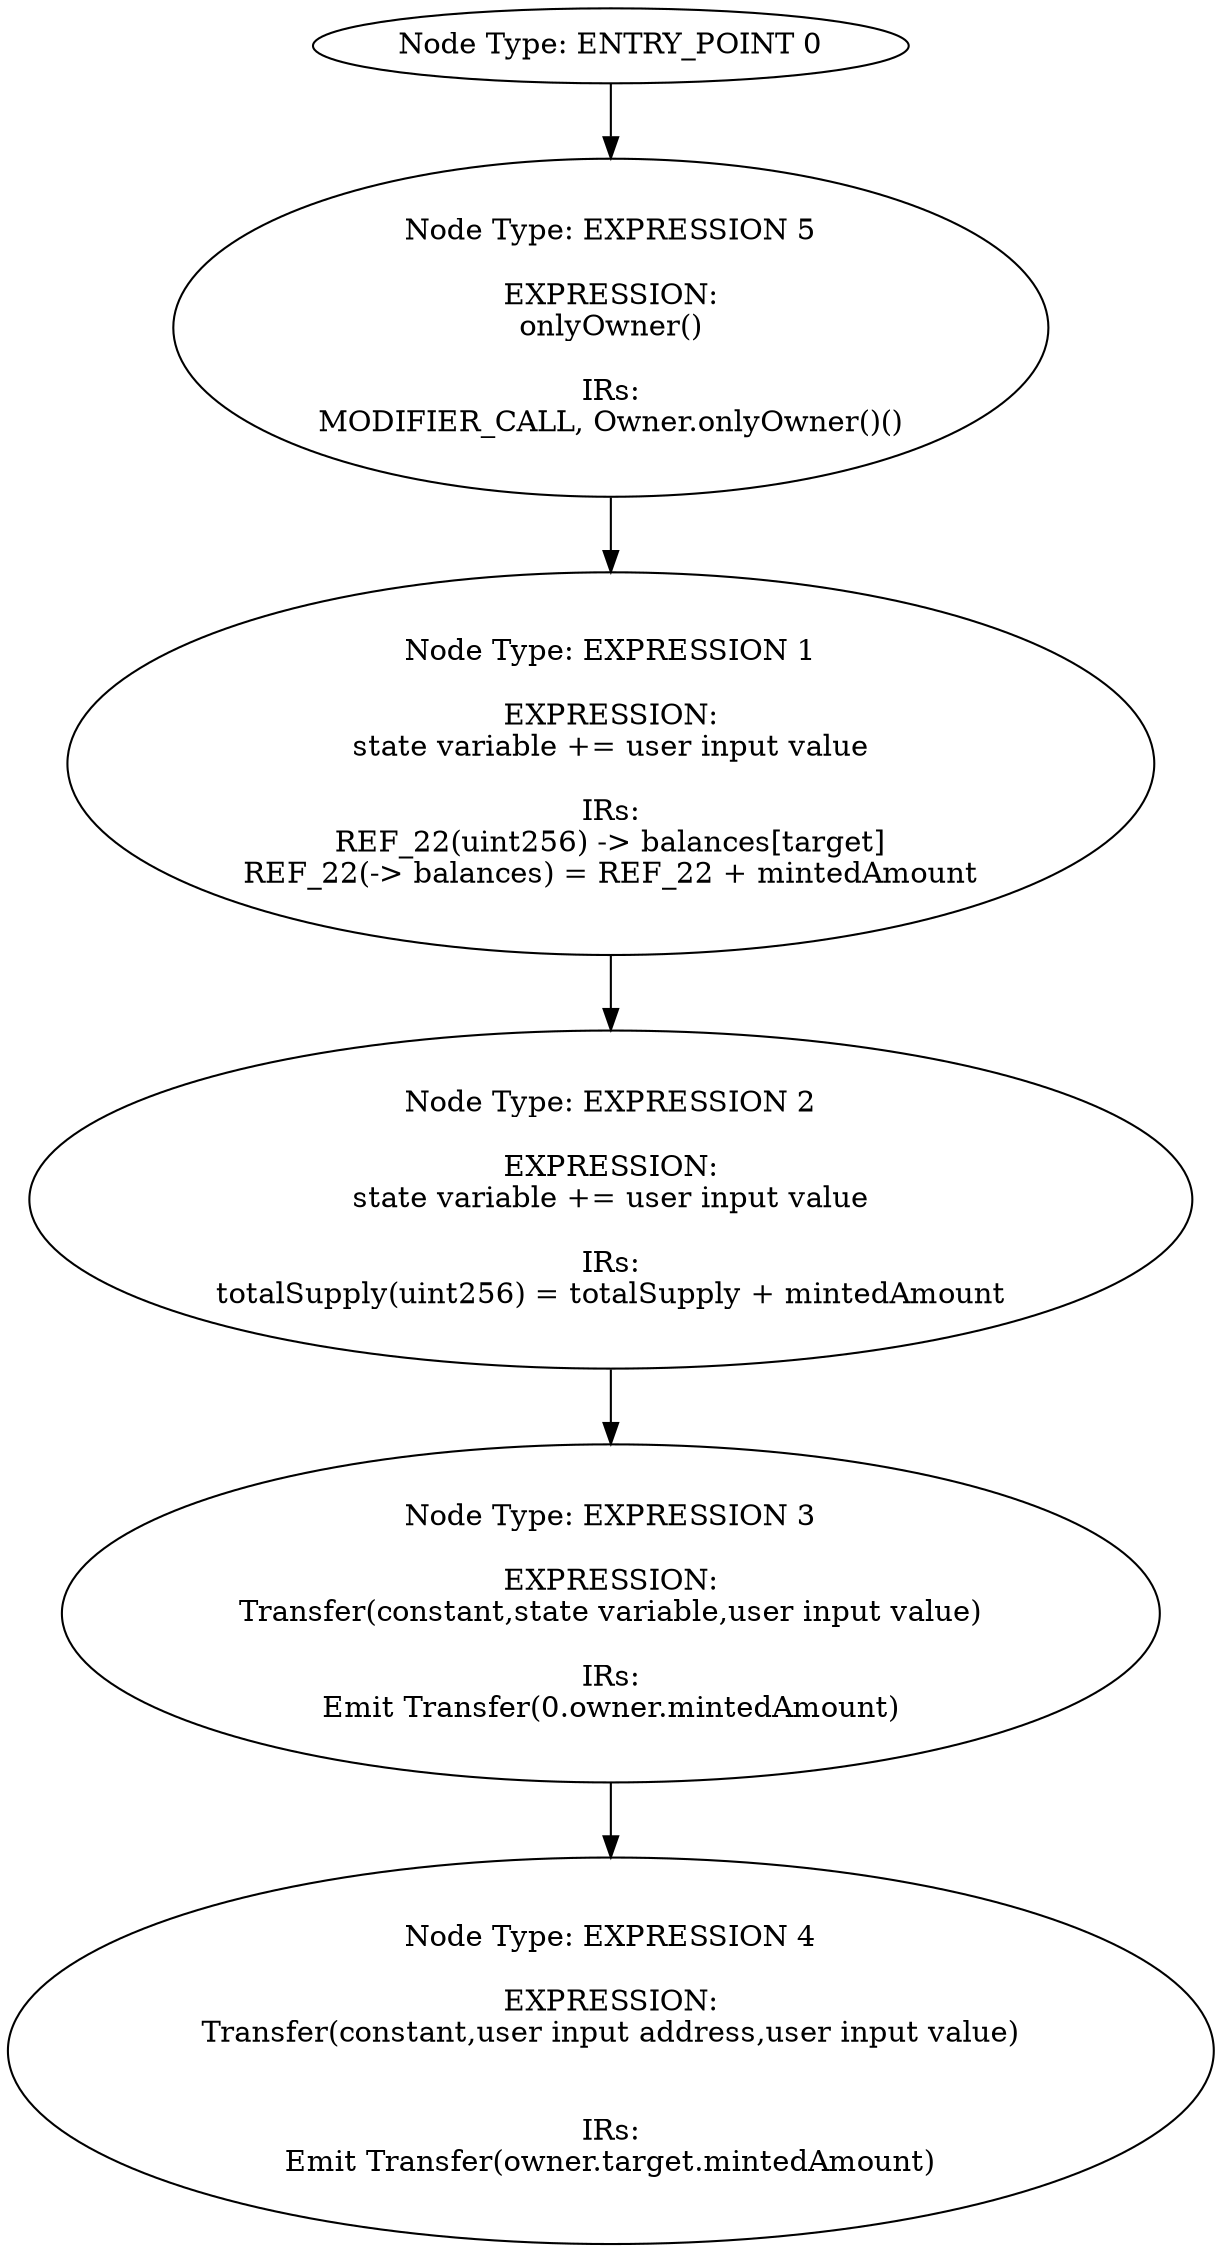 digraph{
0[label="Node Type: ENTRY_POINT 0
"];
0->5;
1[label="Node Type: EXPRESSION 1

EXPRESSION:
state variable += user input value

IRs:
REF_22(uint256) -> balances[target]
REF_22(-> balances) = REF_22 + mintedAmount"];
1->2;
2[label="Node Type: EXPRESSION 2

EXPRESSION:
state variable += user input value

IRs:
totalSupply(uint256) = totalSupply + mintedAmount"];
2->3;
3[label="Node Type: EXPRESSION 3

EXPRESSION:
Transfer(constant,state variable,user input value)

IRs:
Emit Transfer(0.owner.mintedAmount)"];
3->4;
4[label="Node Type: EXPRESSION 4

EXPRESSION:
Transfer(constant,user input address,user input value)


IRs:
Emit Transfer(owner.target.mintedAmount)"];
5[label="Node Type: EXPRESSION 5

EXPRESSION:
onlyOwner()

IRs:
MODIFIER_CALL, Owner.onlyOwner()()"];
5->1;
}
